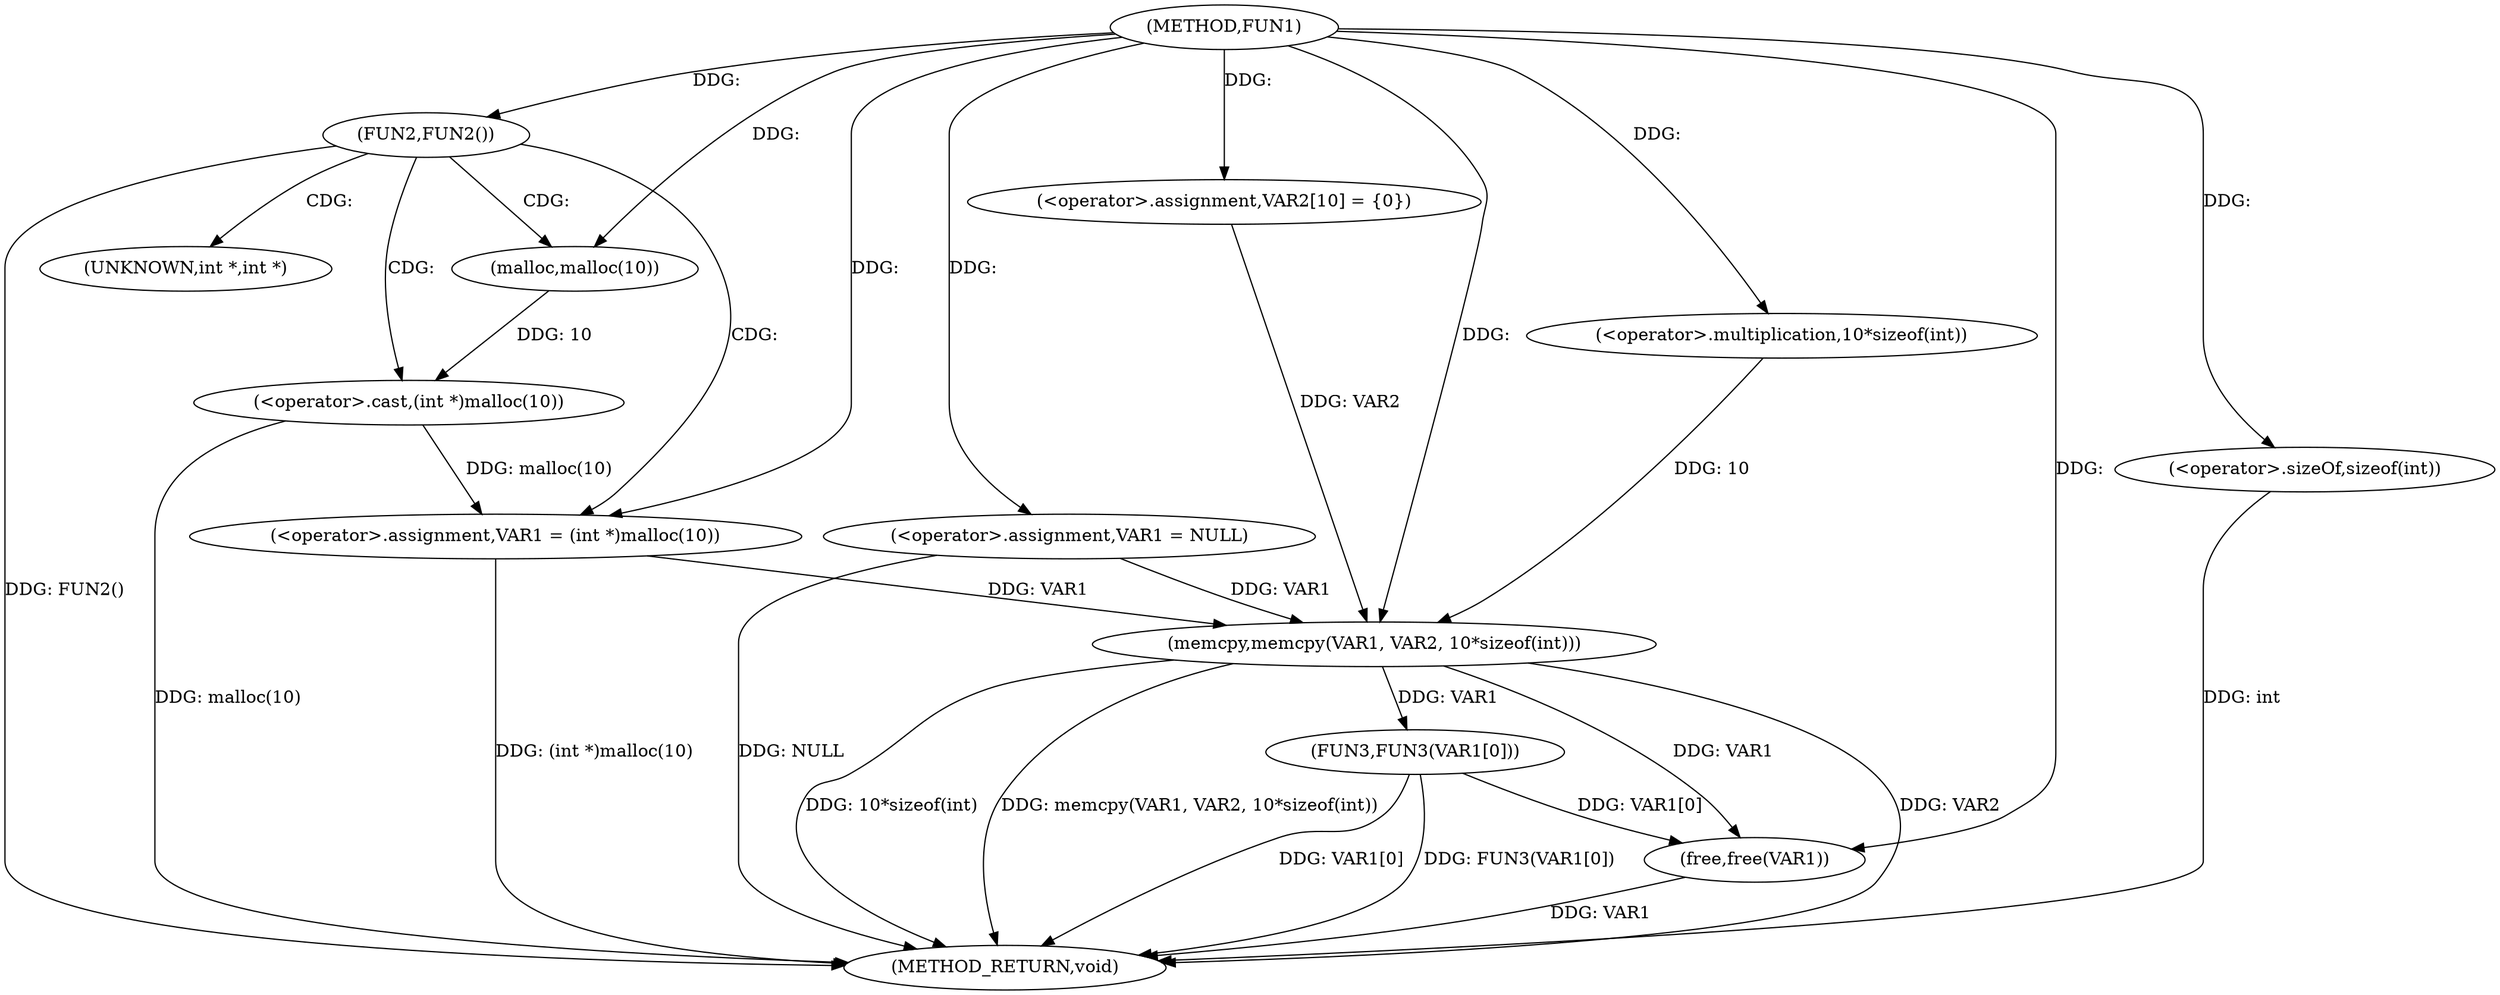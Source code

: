 digraph FUN1 {  
"1000100" [label = "(METHOD,FUN1)" ]
"1000132" [label = "(METHOD_RETURN,void)" ]
"1000103" [label = "(<operator>.assignment,VAR1 = NULL)" ]
"1000107" [label = "(FUN2,FUN2())" ]
"1000109" [label = "(<operator>.assignment,VAR1 = (int *)malloc(10))" ]
"1000111" [label = "(<operator>.cast,(int *)malloc(10))" ]
"1000113" [label = "(malloc,malloc(10))" ]
"1000117" [label = "(<operator>.assignment,VAR2[10] = {0})" ]
"1000119" [label = "(memcpy,memcpy(VAR1, VAR2, 10*sizeof(int)))" ]
"1000122" [label = "(<operator>.multiplication,10*sizeof(int))" ]
"1000124" [label = "(<operator>.sizeOf,sizeof(int))" ]
"1000126" [label = "(FUN3,FUN3(VAR1[0]))" ]
"1000130" [label = "(free,free(VAR1))" ]
"1000112" [label = "(UNKNOWN,int *,int *)" ]
  "1000124" -> "1000132"  [ label = "DDG: int"] 
  "1000107" -> "1000132"  [ label = "DDG: FUN2()"] 
  "1000103" -> "1000132"  [ label = "DDG: NULL"] 
  "1000119" -> "1000132"  [ label = "DDG: VAR2"] 
  "1000126" -> "1000132"  [ label = "DDG: VAR1[0]"] 
  "1000111" -> "1000132"  [ label = "DDG: malloc(10)"] 
  "1000119" -> "1000132"  [ label = "DDG: 10*sizeof(int)"] 
  "1000119" -> "1000132"  [ label = "DDG: memcpy(VAR1, VAR2, 10*sizeof(int))"] 
  "1000109" -> "1000132"  [ label = "DDG: (int *)malloc(10)"] 
  "1000126" -> "1000132"  [ label = "DDG: FUN3(VAR1[0])"] 
  "1000130" -> "1000132"  [ label = "DDG: VAR1"] 
  "1000100" -> "1000103"  [ label = "DDG: "] 
  "1000100" -> "1000107"  [ label = "DDG: "] 
  "1000111" -> "1000109"  [ label = "DDG: malloc(10)"] 
  "1000100" -> "1000109"  [ label = "DDG: "] 
  "1000113" -> "1000111"  [ label = "DDG: 10"] 
  "1000100" -> "1000113"  [ label = "DDG: "] 
  "1000100" -> "1000117"  [ label = "DDG: "] 
  "1000103" -> "1000119"  [ label = "DDG: VAR1"] 
  "1000109" -> "1000119"  [ label = "DDG: VAR1"] 
  "1000100" -> "1000119"  [ label = "DDG: "] 
  "1000117" -> "1000119"  [ label = "DDG: VAR2"] 
  "1000122" -> "1000119"  [ label = "DDG: 10"] 
  "1000100" -> "1000122"  [ label = "DDG: "] 
  "1000100" -> "1000124"  [ label = "DDG: "] 
  "1000119" -> "1000126"  [ label = "DDG: VAR1"] 
  "1000126" -> "1000130"  [ label = "DDG: VAR1[0]"] 
  "1000119" -> "1000130"  [ label = "DDG: VAR1"] 
  "1000100" -> "1000130"  [ label = "DDG: "] 
  "1000107" -> "1000109"  [ label = "CDG: "] 
  "1000107" -> "1000112"  [ label = "CDG: "] 
  "1000107" -> "1000113"  [ label = "CDG: "] 
  "1000107" -> "1000111"  [ label = "CDG: "] 
}
